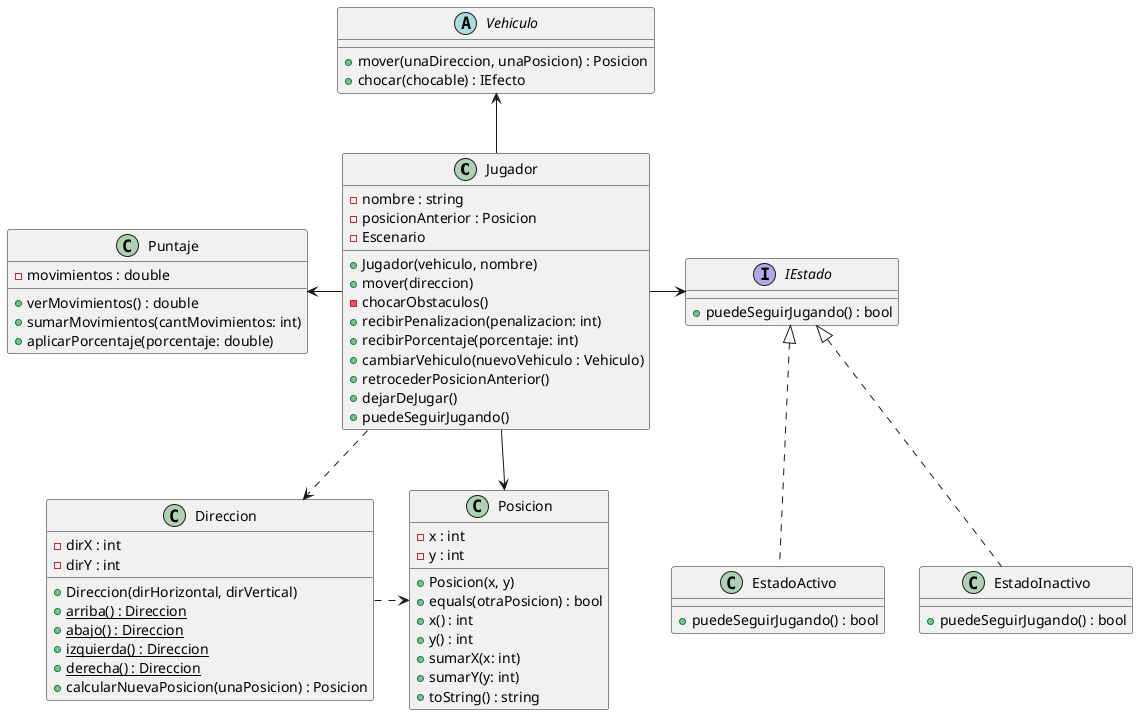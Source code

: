 @startuml
'https://plantuml.com/class-diagram

class Jugador {
    - nombre : string
    - posicionAnterior : Posicion
    - Escenario
    + Jugador(vehiculo, nombre)
    + mover(direccion)
    - chocarObstaculos()
    + recibirPenalizacion(penalizacion: int)
    + recibirPorcentaje(porcentaje: int)
    + cambiarVehiculo(nuevoVehiculo : Vehiculo)
    + retrocederPosicionAnterior()
    + dejarDeJugar()
    + puedeSeguirJugando()
}

abstract class Vehiculo {
    + mover(unaDireccion, unaPosicion) : Posicion
    + chocar(chocable) : IEfecto
}

class Puntaje {
    - movimientos : double
    + verMovimientos() : double
    + sumarMovimientos(cantMovimientos: int)
    + aplicarPorcentaje(porcentaje: double)
}

class Posicion {
    - x : int
    - y : int
    + Posicion(x, y)
    + equals(otraPosicion) : bool
    + x() : int
    + y() : int
    + sumarX(x: int)
    + sumarY(y: int)
    + toString() : string
}

class Direccion {
    - dirX : int
    - dirY : int
    + Direccion(dirHorizontal, dirVertical)
    + arriba() : Direccion {static}
    + abajo() : Direccion {static}
    + izquierda() : Direccion {static}
    + derecha() : Direccion {static}
    + calcularNuevaPosicion(unaPosicion) : Posicion
}

interface IEstado {
    + puedeSeguirJugando() : bool
}

class EstadoActivo {
    + puedeSeguirJugando() : bool
}

class EstadoInactivo {
    + puedeSeguirJugando() : bool
}

Vehiculo <-- Jugador
Jugador -> Posicion
Jugador ..> Direccion
Direccion .> Posicion
Puntaje <- Jugador
Jugador -> IEstado
IEstado <|.. EstadoActivo
IEstado <|.. EstadoInactivo


@enduml